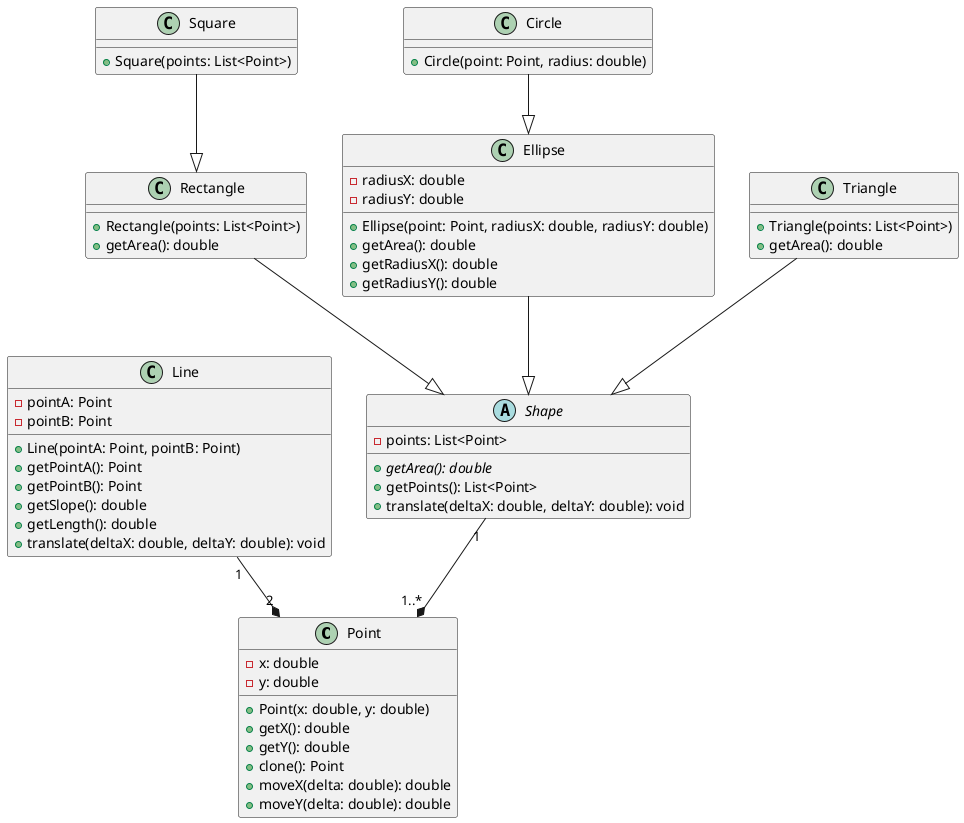 @startuml


class Point{
    - x: double
    - y: double
    + Point(x: double, y: double)
    + getX(): double
    + getY(): double
    + clone(): Point
    + moveX(delta: double): double
    + moveY(delta: double): double
}

class Line {
    - pointA: Point
    - pointB: Point
    + Line(pointA: Point, pointB: Point)
    + getPointA(): Point
    + getPointB(): Point
    + getSlope(): double
    + getLength(): double
    + translate(deltaX: double, deltaY: double): void
}

abstract class Shape {
    - points: List<Point>
    + {abstract} getArea(): double
    + getPoints(): List<Point>
    + translate(deltaX: double, deltaY: double): void
}

class Rectangle {
    + Rectangle(points: List<Point>)
    + getArea(): double
}

class Square {
    + Square(points: List<Point>)
}

class Ellipse {
    - radiusX: double
    - radiusY: double
    + Ellipse(point: Point, radiusX: double, radiusY: double)
    + getArea(): double
    + getRadiusX(): double
    + getRadiusY(): double
}

class Circle {
    + Circle(point: Point, radius: double)
}

class Triangle {
    + Triangle(points: List<Point>)
    + getArea(): double
}

Shape "1" --* "1..*" Point
Line "1" --* "2" Point
Rectangle --|> Shape
Square --|> Rectangle
Ellipse --|> Shape
Circle --|> Ellipse
Triangle --|> Shape

@enduml